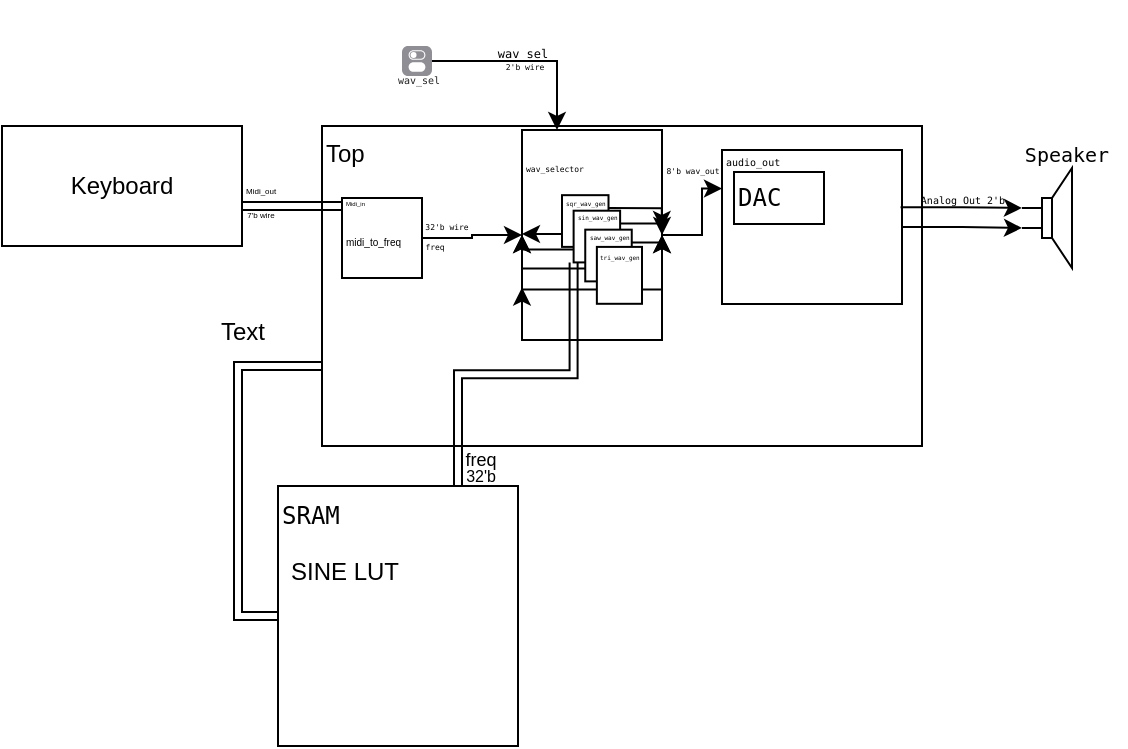 <mxfile version="24.8.3">
  <diagram name="Page-1" id="_QOZc0Kbb-y-8wDCSOqI">
    <mxGraphModel dx="532" dy="253" grid="1" gridSize="10" guides="1" tooltips="1" connect="1" arrows="1" fold="1" page="1" pageScale="1" pageWidth="850" pageHeight="1100" math="0" shadow="0">
      <root>
        <mxCell id="0" />
        <mxCell id="1" parent="0" />
        <mxCell id="X8n9h5kDbns02P29xxu_-1" value="" style="group;movable=1;resizable=1;rotatable=1;deletable=1;editable=1;locked=0;connectable=1;" vertex="1" connectable="0" parent="1">
          <mxGeometry x="20" y="57" width="562" height="223" as="geometry" />
        </mxCell>
        <mxCell id="DpxpJyjisL2csvLSL_Co-1" value="Top" style="rounded=0;whiteSpace=wrap;html=1;align=left;verticalAlign=top;movable=1;resizable=1;rotatable=1;deletable=1;editable=1;locked=0;connectable=1;" parent="X8n9h5kDbns02P29xxu_-1" vertex="1">
          <mxGeometry x="160" y="63" width="300" height="160" as="geometry" />
        </mxCell>
        <mxCell id="DpxpJyjisL2csvLSL_Co-22" style="edgeStyle=orthogonalEdgeStyle;rounded=0;orthogonalLoop=1;jettySize=auto;html=1;exitX=1;exitY=0.5;exitDx=0;exitDy=0;entryX=0;entryY=0.5;entryDx=0;entryDy=0;movable=1;resizable=1;rotatable=1;deletable=1;editable=1;locked=0;connectable=1;" parent="X8n9h5kDbns02P29xxu_-1" source="DpxpJyjisL2csvLSL_Co-2" target="DpxpJyjisL2csvLSL_Co-12" edge="1">
          <mxGeometry relative="1" as="geometry" />
        </mxCell>
        <mxCell id="DpxpJyjisL2csvLSL_Co-27" value="&lt;pre style=&quot;line-height: 0%;&quot;&gt;&lt;font style=&quot;font-size: 4px;&quot;&gt;32&#39;b wire&lt;/font&gt;&lt;/pre&gt;" style="edgeLabel;html=1;align=center;verticalAlign=middle;resizable=1;points=[];labelBackgroundColor=none;movable=1;rotatable=1;deletable=1;editable=1;locked=0;connectable=1;" parent="DpxpJyjisL2csvLSL_Co-22" vertex="1" connectable="0">
          <mxGeometry x="-0.697" relative="1" as="geometry">
            <mxPoint x="4" y="-7" as="offset" />
          </mxGeometry>
        </mxCell>
        <mxCell id="DpxpJyjisL2csvLSL_Co-28" value="&lt;pre&gt;&lt;font style=&quot;font-size: 4px;&quot;&gt;freq&lt;/font&gt;&lt;/pre&gt;" style="edgeLabel;html=1;align=center;verticalAlign=middle;resizable=1;points=[];labelBackgroundColor=none;movable=1;rotatable=1;deletable=1;editable=1;locked=0;connectable=1;" parent="DpxpJyjisL2csvLSL_Co-22" vertex="1" connectable="0">
          <mxGeometry x="-0.113" relative="1" as="geometry">
            <mxPoint x="-17" y="2" as="offset" />
          </mxGeometry>
        </mxCell>
        <mxCell id="DpxpJyjisL2csvLSL_Co-2" value="&lt;font style=&quot;font-size: 5px;&quot;&gt;midi_to_freq&lt;/font&gt;" style="rounded=0;whiteSpace=wrap;html=1;align=left;movable=1;resizable=1;rotatable=1;deletable=1;editable=1;locked=0;connectable=1;" parent="X8n9h5kDbns02P29xxu_-1" vertex="1">
          <mxGeometry x="170" y="99" width="40" height="40" as="geometry" />
        </mxCell>
        <mxCell id="DpxpJyjisL2csvLSL_Co-3" value="Keyboard" style="rounded=0;whiteSpace=wrap;html=1;movable=1;resizable=1;rotatable=1;deletable=1;editable=1;locked=0;connectable=1;" parent="X8n9h5kDbns02P29xxu_-1" vertex="1">
          <mxGeometry y="63" width="120" height="60" as="geometry" />
        </mxCell>
        <mxCell id="DpxpJyjisL2csvLSL_Co-4" value="" style="shape=link;html=1;rounded=0;entryX=0;entryY=0.25;entryDx=0;entryDy=0;movable=1;resizable=1;rotatable=1;deletable=1;editable=1;locked=0;connectable=1;" parent="X8n9h5kDbns02P29xxu_-1" target="DpxpJyjisL2csvLSL_Co-1" edge="1">
          <mxGeometry width="100" relative="1" as="geometry">
            <mxPoint x="120" y="103" as="sourcePoint" />
            <mxPoint x="190" y="103" as="targetPoint" />
          </mxGeometry>
        </mxCell>
        <mxCell id="DpxpJyjisL2csvLSL_Co-5" value="&lt;font style=&quot;font-size: 4px;&quot;&gt;Midi_out&lt;/font&gt;" style="edgeLabel;html=1;align=left;verticalAlign=middle;resizable=1;points=[];movable=1;rotatable=1;deletable=1;editable=1;locked=0;connectable=1;" parent="DpxpJyjisL2csvLSL_Co-4" vertex="1" connectable="0">
          <mxGeometry x="-0.397" y="3" relative="1" as="geometry">
            <mxPoint x="-12" y="-7" as="offset" />
          </mxGeometry>
        </mxCell>
        <mxCell id="DpxpJyjisL2csvLSL_Co-6" value="&lt;font style=&quot;font-size: 3px;&quot;&gt;Midi_in&lt;/font&gt;" style="text;html=1;align=left;verticalAlign=middle;resizable=1;points=[];autosize=1;strokeColor=none;fillColor=none;movable=1;rotatable=1;deletable=1;editable=1;locked=0;connectable=1;" parent="X8n9h5kDbns02P29xxu_-1" vertex="1">
          <mxGeometry x="170" y="84" width="30" height="30" as="geometry" />
        </mxCell>
        <mxCell id="DpxpJyjisL2csvLSL_Co-7" value="&lt;font style=&quot;font-size: 4px;&quot;&gt;7&#39;b wire&lt;/font&gt;" style="text;html=1;align=center;verticalAlign=middle;resizable=1;points=[];autosize=1;strokeColor=none;fillColor=none;movable=1;rotatable=1;deletable=1;editable=1;locked=0;connectable=1;" parent="X8n9h5kDbns02P29xxu_-1" vertex="1">
          <mxGeometry x="109" y="90" width="40" height="30" as="geometry" />
        </mxCell>
        <mxCell id="DpxpJyjisL2csvLSL_Co-10" value="" style="shape=link;html=1;rounded=0;movable=1;resizable=1;rotatable=1;deletable=1;editable=1;locked=0;connectable=1;" parent="X8n9h5kDbns02P29xxu_-1" edge="1">
          <mxGeometry width="100" relative="1" as="geometry">
            <mxPoint x="140" y="103" as="sourcePoint" />
            <mxPoint x="170" y="103" as="targetPoint" />
          </mxGeometry>
        </mxCell>
        <mxCell id="xatcxTwvZZ-EbhXHnizl-2" style="edgeStyle=orthogonalEdgeStyle;rounded=0;orthogonalLoop=1;jettySize=auto;html=1;entryX=0;entryY=0.25;entryDx=0;entryDy=0;movable=1;resizable=1;rotatable=1;deletable=1;editable=1;locked=0;connectable=1;" parent="X8n9h5kDbns02P29xxu_-1" source="DpxpJyjisL2csvLSL_Co-12" target="DpxpJyjisL2csvLSL_Co-41" edge="1">
          <mxGeometry relative="1" as="geometry" />
        </mxCell>
        <mxCell id="DpxpJyjisL2csvLSL_Co-24" value="" style="edgeStyle=orthogonalEdgeStyle;rounded=0;orthogonalLoop=1;jettySize=auto;html=1;entryX=0.25;entryY=0;entryDx=0;entryDy=0;movable=1;resizable=1;rotatable=1;deletable=1;editable=1;locked=0;connectable=1;" parent="X8n9h5kDbns02P29xxu_-1" source="DpxpJyjisL2csvLSL_Co-15" target="DpxpJyjisL2csvLSL_Co-12" edge="1">
          <mxGeometry relative="1" as="geometry" />
        </mxCell>
        <mxCell id="DpxpJyjisL2csvLSL_Co-26" value="&lt;pre style=&quot;line-height: 0%;&quot;&gt;&lt;font style=&quot;font-size: 4px;&quot;&gt;2&#39;b wire&lt;/font&gt;&lt;/pre&gt;&lt;div style=&quot;line-height: 0%; font-size: 10px;&quot;&gt;&lt;br&gt;&lt;/div&gt;" style="edgeLabel;html=1;align=center;verticalAlign=bottom;resizable=1;points=[];labelBackgroundColor=none;movable=1;rotatable=1;deletable=1;editable=1;locked=0;connectable=1;" parent="DpxpJyjisL2csvLSL_Co-24" vertex="1" connectable="0">
          <mxGeometry x="-0.54" relative="1" as="geometry">
            <mxPoint x="23" y="19" as="offset" />
          </mxGeometry>
        </mxCell>
        <mxCell id="DpxpJyjisL2csvLSL_Co-15" value="&lt;pre style=&quot;margin-bottom: 0px; margin-top: -10px;&quot;&gt;&lt;font style=&quot;font-size: 5px;&quot;&gt;wav_sel&lt;/font&gt;&lt;/pre&gt;&lt;div style=&quot;font-size: 7px;&quot;&gt;&lt;br&gt;&lt;/div&gt;" style="html=1;strokeWidth=1;shadow=0;dashed=0;shape=mxgraph.ios7.misc.switch;fillColor=#8F8E94;strokeColor=none;buttonText=;strokeColor2=#222222;fontColor=#222222;fontSize=8;verticalLabelPosition=bottom;verticalAlign=top;align=center;sketch=0;movable=1;resizable=1;rotatable=1;deletable=1;editable=1;locked=0;connectable=1;" parent="X8n9h5kDbns02P29xxu_-1" vertex="1">
          <mxGeometry x="200" y="23" width="15" height="15" as="geometry" />
        </mxCell>
        <mxCell id="DpxpJyjisL2csvLSL_Co-11" value="&lt;pre style=&quot;line-height: 10%; padding-top: 0px; padding-bottom: 0px; margin-top: 0px; margin-bottom: 25px;&quot;&gt;&lt;br&gt;&lt;/pre&gt;" style="rounded=0;whiteSpace=wrap;html=1;align=left;movable=1;resizable=1;rotatable=1;deletable=1;editable=1;locked=0;connectable=1;" parent="X8n9h5kDbns02P29xxu_-1" vertex="1">
          <mxGeometry x="280" y="83" width="23.249" height="14.286" as="geometry" />
        </mxCell>
        <mxCell id="DpxpJyjisL2csvLSL_Co-29" value="&lt;pre style=&quot;line-height: 10%; padding-top: 0px; padding-bottom: 0px; margin-top: 0px; margin-bottom: 25px;&quot;&gt;&lt;br&gt;&lt;/pre&gt;" style="rounded=0;whiteSpace=wrap;html=1;align=left;movable=1;resizable=1;rotatable=1;deletable=1;editable=1;locked=0;connectable=1;" parent="X8n9h5kDbns02P29xxu_-1" vertex="1">
          <mxGeometry x="285.812" y="87.286" width="23.249" height="14.286" as="geometry" />
        </mxCell>
        <mxCell id="DpxpJyjisL2csvLSL_Co-30" value="&lt;pre style=&quot;line-height: 10%; padding-top: 0px; padding-bottom: 0px; margin-top: 0px; margin-bottom: 25px;&quot;&gt;&lt;br&gt;&lt;/pre&gt;" style="rounded=0;whiteSpace=wrap;html=1;align=left;movable=1;resizable=1;rotatable=1;deletable=1;editable=1;locked=0;connectable=1;" parent="X8n9h5kDbns02P29xxu_-1" vertex="1">
          <mxGeometry x="291.625" y="92.524" width="23.249" height="14.286" as="geometry" />
        </mxCell>
        <mxCell id="DpxpJyjisL2csvLSL_Co-31" value="&lt;pre style=&quot;line-height: 10%; padding-top: 0px; padding-bottom: 0px; margin-top: 0px; margin-bottom: 25px;&quot;&gt;&lt;br&gt;&lt;/pre&gt;" style="rounded=0;whiteSpace=wrap;html=1;align=left;movable=1;resizable=1;rotatable=1;deletable=1;editable=1;locked=0;connectable=1;" parent="X8n9h5kDbns02P29xxu_-1" vertex="1">
          <mxGeometry x="297.437" y="97.286" width="22.563" height="15.714" as="geometry" />
        </mxCell>
        <mxCell id="DpxpJyjisL2csvLSL_Co-41" value="&lt;pre style=&quot;margin-top: 0px; margin-bottom: 70px;&quot;&gt;&lt;font style=&quot;font-size: 5px;&quot;&gt;audio_out&lt;/font&gt;&lt;/pre&gt;" style="rounded=0;whiteSpace=wrap;html=1;align=left;movable=1;resizable=1;rotatable=1;deletable=1;editable=1;locked=0;connectable=1;" parent="X8n9h5kDbns02P29xxu_-1" vertex="1">
          <mxGeometry x="360" y="75" width="90" height="77" as="geometry" />
        </mxCell>
        <mxCell id="xatcxTwvZZ-EbhXHnizl-1" value="&lt;pre&gt;DAC&lt;/pre&gt;" style="rounded=0;whiteSpace=wrap;html=1;align=left;movable=1;resizable=1;rotatable=1;deletable=1;editable=1;locked=0;connectable=1;" parent="X8n9h5kDbns02P29xxu_-1" vertex="1">
          <mxGeometry x="366" y="86" width="45" height="26" as="geometry" />
        </mxCell>
        <mxCell id="xatcxTwvZZ-EbhXHnizl-3" value="" style="pointerEvents=1;verticalLabelPosition=bottom;shadow=0;dashed=0;align=center;html=1;verticalAlign=top;shape=mxgraph.electrical.electro-mechanical.loudspeaker;movable=1;resizable=1;rotatable=1;deletable=1;editable=1;locked=0;connectable=1;" parent="X8n9h5kDbns02P29xxu_-1" vertex="1">
          <mxGeometry x="510" y="84" width="25" height="50" as="geometry" />
        </mxCell>
        <mxCell id="xatcxTwvZZ-EbhXHnizl-5" style="edgeStyle=orthogonalEdgeStyle;rounded=0;orthogonalLoop=1;jettySize=auto;html=1;exitX=1;exitY=0.5;exitDx=0;exitDy=0;entryX=0;entryY=0.6;entryDx=0;entryDy=0;entryPerimeter=0;movable=1;resizable=1;rotatable=1;deletable=1;editable=1;locked=0;connectable=1;" parent="X8n9h5kDbns02P29xxu_-1" source="DpxpJyjisL2csvLSL_Co-41" target="xatcxTwvZZ-EbhXHnizl-3" edge="1">
          <mxGeometry relative="1" as="geometry" />
        </mxCell>
        <mxCell id="xatcxTwvZZ-EbhXHnizl-6" style="edgeStyle=orthogonalEdgeStyle;rounded=0;orthogonalLoop=1;jettySize=auto;html=1;entryX=0;entryY=0.4;entryDx=0;entryDy=0;entryPerimeter=0;exitX=0.992;exitY=0.371;exitDx=0;exitDy=0;exitPerimeter=0;movable=1;resizable=1;rotatable=1;deletable=1;editable=1;locked=0;connectable=1;" parent="X8n9h5kDbns02P29xxu_-1" source="DpxpJyjisL2csvLSL_Co-41" target="xatcxTwvZZ-EbhXHnizl-3" edge="1">
          <mxGeometry relative="1" as="geometry">
            <mxPoint x="450" y="103" as="sourcePoint" />
          </mxGeometry>
        </mxCell>
        <mxCell id="xatcxTwvZZ-EbhXHnizl-7" value="&lt;pre&gt;&lt;font style=&quot;font-size: 5px;&quot;&gt;Analog Out 2&#39;b&lt;/font&gt;&lt;/pre&gt;" style="text;html=1;align=center;verticalAlign=middle;resizable=1;points=[];autosize=1;strokeColor=none;fillColor=none;movable=1;rotatable=1;deletable=1;editable=1;locked=0;connectable=1;" parent="X8n9h5kDbns02P29xxu_-1" vertex="1">
          <mxGeometry x="450" y="73" width="60" height="50" as="geometry" />
        </mxCell>
        <mxCell id="xatcxTwvZZ-EbhXHnizl-8" value="&lt;pre&gt;&lt;font style=&quot;font-size: 10px;&quot;&gt;Speaker&lt;/font&gt;&lt;/pre&gt;" style="text;html=1;align=center;verticalAlign=middle;resizable=1;points=[];autosize=1;strokeColor=none;fillColor=none;movable=1;rotatable=1;deletable=1;editable=1;locked=0;connectable=1;" parent="X8n9h5kDbns02P29xxu_-1" vertex="1">
          <mxGeometry x="502" y="52" width="60" height="50" as="geometry" />
        </mxCell>
        <mxCell id="xatcxTwvZZ-EbhXHnizl-9" value="&lt;pre&gt;&lt;font style=&quot;font-size: 6px;&quot;&gt;wav_sel&lt;/font&gt;&lt;/pre&gt;" style="text;html=1;align=center;verticalAlign=middle;resizable=1;points=[];autosize=1;strokeColor=none;fillColor=none;movable=1;rotatable=1;deletable=1;editable=1;locked=0;connectable=1;" parent="X8n9h5kDbns02P29xxu_-1" vertex="1">
          <mxGeometry x="235" width="50" height="50" as="geometry" />
        </mxCell>
        <mxCell id="xatcxTwvZZ-EbhXHnizl-14" value="&lt;pre&gt;&lt;font style=&quot;font-size: 4px;&quot;&gt;8&#39;b wav_out&lt;/font&gt;&lt;/pre&gt;" style="text;html=1;align=center;verticalAlign=middle;resizable=1;points=[];autosize=1;strokeColor=none;fillColor=none;movable=1;rotatable=1;deletable=1;editable=1;locked=0;connectable=1;" parent="X8n9h5kDbns02P29xxu_-1" vertex="1">
          <mxGeometry x="320" y="58" width="50" height="50" as="geometry" />
        </mxCell>
        <mxCell id="X8n9h5kDbns02P29xxu_-2" value="" style="group;movable=1;resizable=1;rotatable=1;deletable=1;editable=1;locked=0;connectable=1;" vertex="1" connectable="0" parent="X8n9h5kDbns02P29xxu_-1">
          <mxGeometry x="260" y="65" width="70" height="105" as="geometry" />
        </mxCell>
        <mxCell id="X8n9h5kDbns02P29xxu_-4" style="edgeStyle=orthogonalEdgeStyle;rounded=0;orthogonalLoop=1;jettySize=auto;html=1;exitX=0;exitY=0.5;exitDx=0;exitDy=0;entryX=0;entryY=1;entryDx=0;entryDy=0;movable=1;resizable=1;rotatable=1;deletable=1;editable=1;locked=0;connectable=1;" edge="1" parent="X8n9h5kDbns02P29xxu_-2" source="DpxpJyjisL2csvLSL_Co-12" target="DpxpJyjisL2csvLSL_Co-33">
          <mxGeometry relative="1" as="geometry" />
        </mxCell>
        <mxCell id="DpxpJyjisL2csvLSL_Co-12" value="&lt;pre style=&quot;line-height: 70%; margin-bottom: 70px; margin-top: 0px;&quot;&gt;&lt;font style=&quot;font-size: 4px;&quot;&gt;wav_selector&lt;/font&gt;&lt;/pre&gt;" style="rounded=0;whiteSpace=wrap;html=1;align=left;movable=1;resizable=1;rotatable=1;deletable=1;editable=1;locked=0;connectable=1;" parent="X8n9h5kDbns02P29xxu_-2" vertex="1">
          <mxGeometry width="70" height="105" as="geometry" />
        </mxCell>
        <mxCell id="X8n9h5kDbns02P29xxu_-7" style="edgeStyle=orthogonalEdgeStyle;rounded=0;orthogonalLoop=1;jettySize=auto;html=1;exitX=0;exitY=0.75;exitDx=0;exitDy=0;entryX=0;entryY=0.5;entryDx=0;entryDy=0;movable=1;resizable=1;rotatable=1;deletable=1;editable=1;locked=0;connectable=1;" edge="1" parent="X8n9h5kDbns02P29xxu_-2" source="DpxpJyjisL2csvLSL_Co-32" target="DpxpJyjisL2csvLSL_Co-12">
          <mxGeometry relative="1" as="geometry" />
        </mxCell>
        <mxCell id="DpxpJyjisL2csvLSL_Co-32" value="&lt;pre style=&quot;line-height: 10%; padding-top: 0px; padding-bottom: 0px; margin-top: 0px; margin-bottom: 20px;&quot;&gt;&lt;font style=&quot;font-size: 3px;&quot;&gt;sqr_wav_gen&lt;/font&gt;&lt;/pre&gt;" style="rounded=0;whiteSpace=wrap;html=1;align=left;movable=1;resizable=1;rotatable=1;deletable=1;editable=1;locked=0;connectable=1;" parent="X8n9h5kDbns02P29xxu_-2" vertex="1">
          <mxGeometry x="20" y="32.586" width="23.249" height="25.862" as="geometry" />
        </mxCell>
        <mxCell id="X8n9h5kDbns02P29xxu_-8" style="edgeStyle=orthogonalEdgeStyle;rounded=0;orthogonalLoop=1;jettySize=auto;html=1;exitX=0;exitY=0.75;exitDx=0;exitDy=0;entryX=0;entryY=0.5;entryDx=0;entryDy=0;movable=1;resizable=1;rotatable=1;deletable=1;editable=1;locked=0;connectable=1;" edge="1" parent="X8n9h5kDbns02P29xxu_-2" source="DpxpJyjisL2csvLSL_Co-33" target="DpxpJyjisL2csvLSL_Co-12">
          <mxGeometry relative="1" as="geometry" />
        </mxCell>
        <mxCell id="X8n9h5kDbns02P29xxu_-15" style="edgeStyle=orthogonalEdgeStyle;rounded=0;orthogonalLoop=1;jettySize=auto;html=1;exitX=1;exitY=0.25;exitDx=0;exitDy=0;entryX=1;entryY=0.5;entryDx=0;entryDy=0;movable=1;resizable=1;rotatable=1;deletable=1;editable=1;locked=0;connectable=1;" edge="1" parent="X8n9h5kDbns02P29xxu_-2" source="DpxpJyjisL2csvLSL_Co-33" target="DpxpJyjisL2csvLSL_Co-12">
          <mxGeometry relative="1" as="geometry" />
        </mxCell>
        <mxCell id="DpxpJyjisL2csvLSL_Co-33" value="&lt;pre style=&quot;line-height: 10%; padding-top: 0px; padding-bottom: 0px; margin-top: 0px; margin-bottom: 20px;&quot;&gt;&lt;font style=&quot;font-size: 3px;&quot;&gt;sin_wav_gen&lt;/font&gt;&lt;/pre&gt;" style="rounded=0;whiteSpace=wrap;html=1;align=left;movable=1;resizable=1;rotatable=1;deletable=1;editable=1;locked=0;connectable=1;" parent="X8n9h5kDbns02P29xxu_-2" vertex="1">
          <mxGeometry x="25.812" y="40.345" width="23.249" height="25.862" as="geometry" />
        </mxCell>
        <mxCell id="X8n9h5kDbns02P29xxu_-9" style="edgeStyle=orthogonalEdgeStyle;rounded=0;orthogonalLoop=1;jettySize=auto;html=1;exitX=0;exitY=0.75;exitDx=0;exitDy=0;entryX=0;entryY=0.5;entryDx=0;entryDy=0;movable=1;resizable=1;rotatable=1;deletable=1;editable=1;locked=0;connectable=1;" edge="1" parent="X8n9h5kDbns02P29xxu_-2" source="DpxpJyjisL2csvLSL_Co-34" target="DpxpJyjisL2csvLSL_Co-12">
          <mxGeometry relative="1" as="geometry" />
        </mxCell>
        <mxCell id="X8n9h5kDbns02P29xxu_-14" style="edgeStyle=orthogonalEdgeStyle;rounded=0;orthogonalLoop=1;jettySize=auto;html=1;exitX=1;exitY=0.25;exitDx=0;exitDy=0;entryX=1;entryY=0.5;entryDx=0;entryDy=0;movable=1;resizable=1;rotatable=1;deletable=1;editable=1;locked=0;connectable=1;" edge="1" parent="X8n9h5kDbns02P29xxu_-2" source="DpxpJyjisL2csvLSL_Co-34" target="DpxpJyjisL2csvLSL_Co-12">
          <mxGeometry relative="1" as="geometry" />
        </mxCell>
        <mxCell id="DpxpJyjisL2csvLSL_Co-34" value="&lt;pre style=&quot;line-height: 10%; padding-top: 0px; padding-bottom: 0px; margin-top: 0px; margin-bottom: 20px;&quot;&gt;&lt;font style=&quot;font-size: 3px;&quot;&gt;saw_wav_gen&lt;/font&gt;&lt;/pre&gt;" style="rounded=0;whiteSpace=wrap;html=1;align=left;movable=1;resizable=1;rotatable=1;deletable=1;editable=1;locked=0;connectable=1;" parent="X8n9h5kDbns02P29xxu_-2" vertex="1">
          <mxGeometry x="31.625" y="49.828" width="23.249" height="25.862" as="geometry" />
        </mxCell>
        <mxCell id="X8n9h5kDbns02P29xxu_-12" style="edgeStyle=orthogonalEdgeStyle;rounded=0;orthogonalLoop=1;jettySize=auto;html=1;exitX=0;exitY=0.75;exitDx=0;exitDy=0;entryX=0;entryY=0.75;entryDx=0;entryDy=0;movable=1;resizable=1;rotatable=1;deletable=1;editable=1;locked=0;connectable=1;" edge="1" parent="X8n9h5kDbns02P29xxu_-2" source="DpxpJyjisL2csvLSL_Co-35" target="DpxpJyjisL2csvLSL_Co-12">
          <mxGeometry relative="1" as="geometry" />
        </mxCell>
        <mxCell id="X8n9h5kDbns02P29xxu_-13" style="edgeStyle=orthogonalEdgeStyle;rounded=0;orthogonalLoop=1;jettySize=auto;html=1;exitX=1;exitY=0.75;exitDx=0;exitDy=0;entryX=1;entryY=0.5;entryDx=0;entryDy=0;movable=1;resizable=1;rotatable=1;deletable=1;editable=1;locked=0;connectable=1;" edge="1" parent="X8n9h5kDbns02P29xxu_-2" source="DpxpJyjisL2csvLSL_Co-35" target="DpxpJyjisL2csvLSL_Co-12">
          <mxGeometry relative="1" as="geometry" />
        </mxCell>
        <mxCell id="DpxpJyjisL2csvLSL_Co-35" value="&lt;pre style=&quot;line-height: 10%; padding-top: 0px; padding-bottom: 0px; margin-top: 0px; margin-bottom: 20px;&quot;&gt;&lt;font style=&quot;font-size: 3px;&quot;&gt;tri_wav_gen&lt;/font&gt;&lt;/pre&gt;" style="rounded=0;whiteSpace=wrap;html=1;align=left;movable=1;resizable=1;rotatable=1;deletable=1;editable=1;locked=0;connectable=1;" parent="X8n9h5kDbns02P29xxu_-2" vertex="1">
          <mxGeometry x="37.437" y="58.448" width="22.563" height="28.448" as="geometry" />
        </mxCell>
        <mxCell id="X8n9h5kDbns02P29xxu_-16" style="edgeStyle=orthogonalEdgeStyle;rounded=0;orthogonalLoop=1;jettySize=auto;html=1;exitX=1;exitY=0.25;exitDx=0;exitDy=0;entryX=0.999;entryY=0.471;entryDx=0;entryDy=0;entryPerimeter=0;movable=1;resizable=1;rotatable=1;deletable=1;editable=1;locked=0;connectable=1;" edge="1" parent="X8n9h5kDbns02P29xxu_-2" source="DpxpJyjisL2csvLSL_Co-32" target="DpxpJyjisL2csvLSL_Co-12">
          <mxGeometry relative="1" as="geometry" />
        </mxCell>
        <mxCell id="X8n9h5kDbns02P29xxu_-154" style="edgeStyle=orthogonalEdgeStyle;rounded=0;orthogonalLoop=1;jettySize=auto;html=1;exitX=0.75;exitY=0;exitDx=0;exitDy=0;entryX=0;entryY=1;entryDx=0;entryDy=0;shape=link;" edge="1" parent="1" source="X8n9h5kDbns02P29xxu_-149" target="DpxpJyjisL2csvLSL_Co-33">
          <mxGeometry relative="1" as="geometry" />
        </mxCell>
        <mxCell id="X8n9h5kDbns02P29xxu_-149" value="&lt;pre style=&quot;margin-bottom: 100px; padding-bottom: 0px; margin-top: 0px;&quot;&gt;SRAM&lt;/pre&gt;" style="whiteSpace=wrap;html=1;align=left;" vertex="1" parent="1">
          <mxGeometry x="158" y="300" width="120" height="130" as="geometry" />
        </mxCell>
        <mxCell id="X8n9h5kDbns02P29xxu_-150" value="SINE LUT" style="text;html=1;align=center;verticalAlign=middle;resizable=0;points=[];autosize=1;strokeColor=none;fillColor=none;" vertex="1" parent="1">
          <mxGeometry x="151" y="328" width="80" height="30" as="geometry" />
        </mxCell>
        <mxCell id="X8n9h5kDbns02P29xxu_-152" style="edgeStyle=orthogonalEdgeStyle;rounded=0;orthogonalLoop=1;jettySize=auto;html=1;exitX=0;exitY=0.75;exitDx=0;exitDy=0;entryX=0;entryY=0.5;entryDx=0;entryDy=0;shape=link;" edge="1" parent="1" source="DpxpJyjisL2csvLSL_Co-1" target="X8n9h5kDbns02P29xxu_-149">
          <mxGeometry relative="1" as="geometry" />
        </mxCell>
        <mxCell id="X8n9h5kDbns02P29xxu_-155" value="&lt;font style=&quot;font-size: 9px;&quot;&gt;freq&lt;/font&gt;" style="text;html=1;align=center;verticalAlign=middle;resizable=0;points=[];autosize=1;strokeColor=none;fillColor=none;" vertex="1" parent="1">
          <mxGeometry x="239" y="271" width="40" height="30" as="geometry" />
        </mxCell>
        <mxCell id="X8n9h5kDbns02P29xxu_-156" value="&lt;font style=&quot;font-size: 8px;&quot;&gt;32&#39;b&lt;/font&gt;" style="text;html=1;align=center;verticalAlign=middle;resizable=0;points=[];autosize=1;strokeColor=none;fillColor=none;" vertex="1" parent="1">
          <mxGeometry x="239" y="279" width="40" height="30" as="geometry" />
        </mxCell>
        <mxCell id="X8n9h5kDbns02P29xxu_-157" value="Text" style="text;html=1;align=center;verticalAlign=middle;resizable=0;points=[];autosize=1;strokeColor=none;fillColor=none;" vertex="1" parent="1">
          <mxGeometry x="115" y="208" width="50" height="30" as="geometry" />
        </mxCell>
      </root>
    </mxGraphModel>
  </diagram>
</mxfile>
